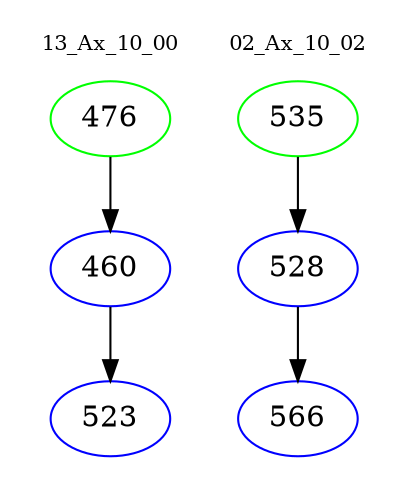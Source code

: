 digraph{
subgraph cluster_0 {
color = white
label = "13_Ax_10_00";
fontsize=10;
T0_476 [label="476", color="green"]
T0_476 -> T0_460 [color="black"]
T0_460 [label="460", color="blue"]
T0_460 -> T0_523 [color="black"]
T0_523 [label="523", color="blue"]
}
subgraph cluster_1 {
color = white
label = "02_Ax_10_02";
fontsize=10;
T1_535 [label="535", color="green"]
T1_535 -> T1_528 [color="black"]
T1_528 [label="528", color="blue"]
T1_528 -> T1_566 [color="black"]
T1_566 [label="566", color="blue"]
}
}
